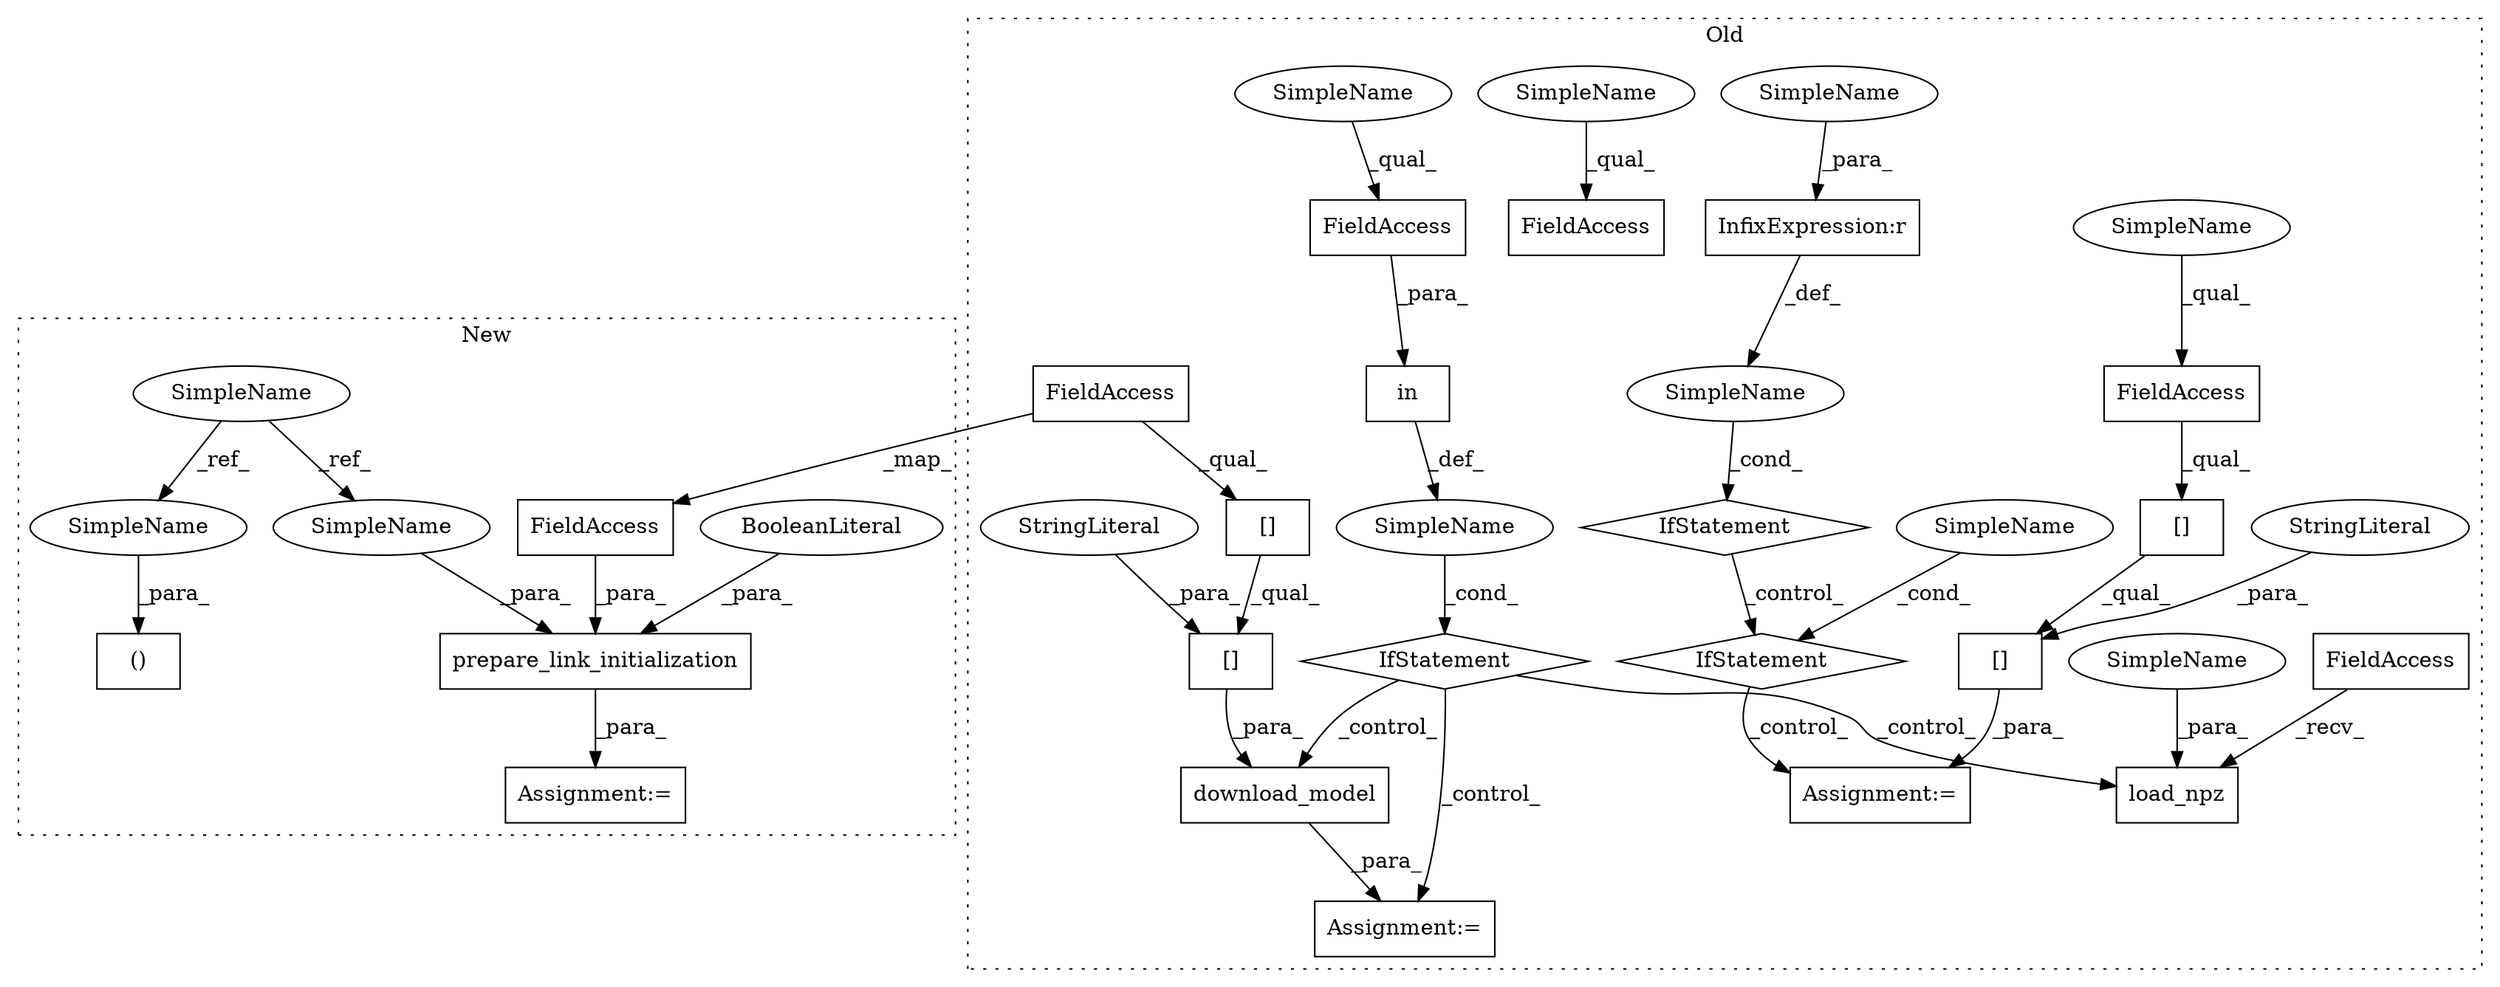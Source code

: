 digraph G {
subgraph cluster0 {
1 [label="load_npz" a="32" s="3262,3292" l="9,1" shape="box"];
3 [label="in" a="105" s="3047" l="32" shape="box"];
5 [label="SimpleName" a="42" s="" l="" shape="ellipse"];
6 [label="download_model" a="32" s="3094,3146" l="15,1" shape="box"];
7 [label="[]" a="2" s="3109,3145" l="31,1" shape="box"];
8 [label="StringLiteral" a="45" s="3140" l="5" shape="ellipse"];
9 [label="[]" a="2" s="3109,3138" l="13,1" shape="box"];
10 [label="FieldAccess" a="22" s="1314" l="12" shape="box"];
11 [label="FieldAccess" a="22" s="3242" l="19" shape="box"];
12 [label="IfStatement" a="25" s="3039,3079" l="8,2" shape="diamond"];
14 [label="Assignment:=" a="7" s="3093" l="1" shape="box"];
15 [label="[]" a="2" s="1314,1343" l="13,1" shape="box"];
16 [label="FieldAccess" a="22" s="3067" l="12" shape="box"];
17 [label="[]" a="2" s="1314,1354" l="31,1" shape="box"];
18 [label="FieldAccess" a="22" s="1282" l="12" shape="box"];
19 [label="StringLiteral" a="45" s="1345" l="9" shape="ellipse"];
20 [label="Assignment:=" a="7" s="1313" l="1" shape="box"];
21 [label="InfixExpression:r" a="27" s="1234" l="4" shape="box"];
22 [label="SimpleName" a="42" s="" l="" shape="ellipse"];
23 [label="IfStatement" a="25" s="1252,1294" l="10,2" shape="diamond"];
24 [label="SimpleName" a="42" s="" l="" shape="ellipse"];
25 [label="IfStatement" a="25" s="1223,1242" l="4,2" shape="diamond"];
28 [label="FieldAccess" a="22" s="3109" l="12" shape="box"];
32 [label="SimpleName" a="42" s="3288" l="4" shape="ellipse"];
33 [label="SimpleName" a="42" s="1314" l="4" shape="ellipse"];
34 [label="SimpleName" a="42" s="3067" l="4" shape="ellipse"];
35 [label="SimpleName" a="42" s="1282" l="4" shape="ellipse"];
36 [label="SimpleName" a="42" s="1227" l="7" shape="ellipse"];
label = "Old";
style="dotted";
}
subgraph cluster1 {
2 [label="prepare_link_initialization" a="32" s="1283,1359" l="28,1" shape="box"];
4 [label="BooleanLiteral" a="9" s="1349" l="5" shape="ellipse"];
13 [label="Assignment:=" a="7" s="1281" l="2" shape="box"];
26 [label="SimpleName" a="42" s="1193" l="7" shape="ellipse"];
27 [label="()" a="106" s="1257" l="24" shape="box"];
29 [label="FieldAccess" a="22" s="1336" l="12" shape="box"];
30 [label="SimpleName" a="42" s="1257" l="7" shape="ellipse"];
31 [label="SimpleName" a="42" s="1311" l="7" shape="ellipse"];
label = "New";
style="dotted";
}
2 -> 13 [label="_para_"];
3 -> 5 [label="_def_"];
4 -> 2 [label="_para_"];
5 -> 12 [label="_cond_"];
6 -> 14 [label="_para_"];
7 -> 6 [label="_para_"];
8 -> 7 [label="_para_"];
9 -> 7 [label="_qual_"];
10 -> 15 [label="_qual_"];
11 -> 1 [label="_recv_"];
12 -> 14 [label="_control_"];
12 -> 6 [label="_control_"];
12 -> 1 [label="_control_"];
15 -> 17 [label="_qual_"];
16 -> 3 [label="_para_"];
17 -> 20 [label="_para_"];
19 -> 17 [label="_para_"];
21 -> 22 [label="_def_"];
22 -> 25 [label="_cond_"];
23 -> 20 [label="_control_"];
24 -> 23 [label="_cond_"];
25 -> 23 [label="_control_"];
26 -> 31 [label="_ref_"];
26 -> 30 [label="_ref_"];
28 -> 9 [label="_qual_"];
28 -> 29 [label="_map_"];
29 -> 2 [label="_para_"];
30 -> 27 [label="_para_"];
31 -> 2 [label="_para_"];
32 -> 1 [label="_para_"];
33 -> 10 [label="_qual_"];
34 -> 16 [label="_qual_"];
35 -> 18 [label="_qual_"];
36 -> 21 [label="_para_"];
}